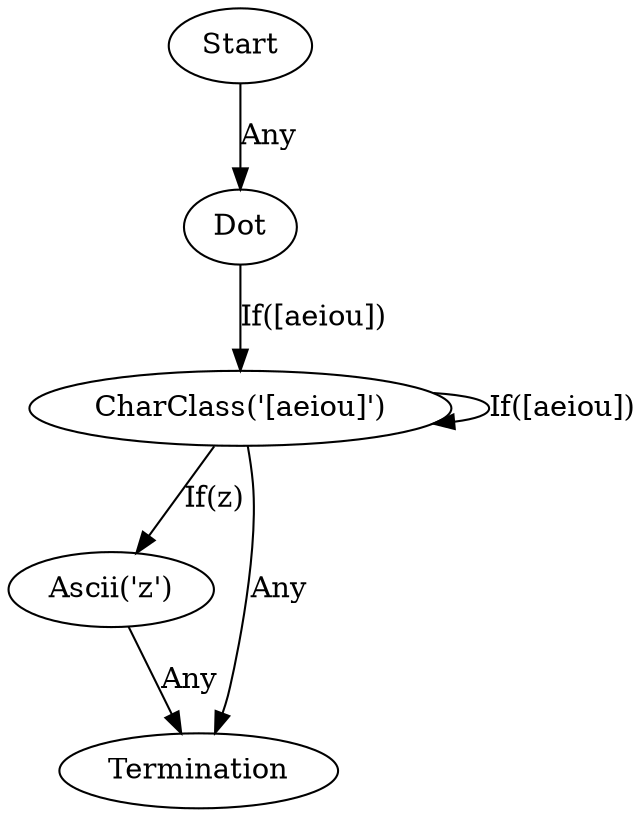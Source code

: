 digraph FSM {
node0 [label="Start"];
node0 -> node1 [label="Any"];
node1 [label="Dot"];
node1 -> node2 [label="If([aeiou])"];
node2 [label="CharClass('[aeiou]')"];
node2 -> node2 [label="If([aeiou])"];
node2 -> node3 [label="If(z)"];
node2 -> node4 [label="Any"];
node3 [label="Ascii('z')"];
node3 -> node4 [label="Any"];
node4 [label="Termination"];
}